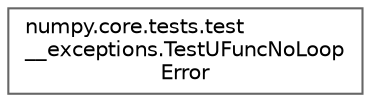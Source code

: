 digraph "Graphical Class Hierarchy"
{
 // LATEX_PDF_SIZE
  bgcolor="transparent";
  edge [fontname=Helvetica,fontsize=10,labelfontname=Helvetica,labelfontsize=10];
  node [fontname=Helvetica,fontsize=10,shape=box,height=0.2,width=0.4];
  rankdir="LR";
  Node0 [id="Node000000",label="numpy.core.tests.test\l__exceptions.TestUFuncNoLoop\lError",height=0.2,width=0.4,color="grey40", fillcolor="white", style="filled",URL="$d6/d18/classnumpy_1_1core_1_1tests_1_1test____exceptions_1_1TestUFuncNoLoopError.html",tooltip=" "];
}
